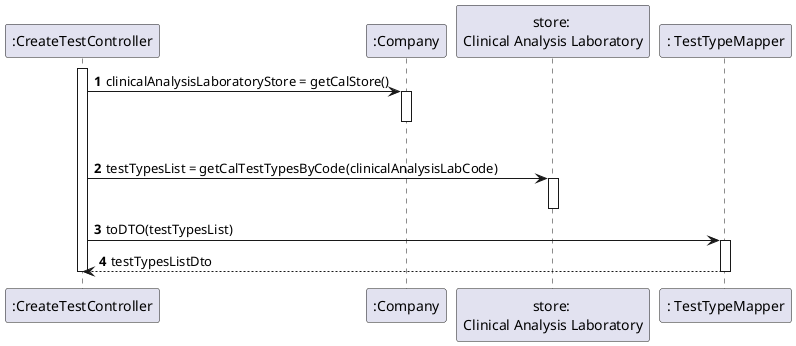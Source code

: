 @startuml
'https://plantuml.com/sequence-diagram
autonumber

participant ":CreateTestController" as CTRL
participant ":Company" as PLAT
participant "store: \nClinical Analysis Laboratory" as CALSTORE
participant ": TestTypeMapper" as TT_MAPPER

activate CTRL
CTRL -> PLAT : clinicalAnalysisLaboratoryStore = getCalStore()
activate PLAT
|||
deactivate PLAT


CTRL -> CALSTORE : testTypesList = getCalTestTypesByCode(clinicalAnalysisLabCode)
activate CALSTORE
deactivate CALSTORE

CTRL -> TT_MAPPER : toDTO(testTypesList)
activate TT_MAPPER

CTRL<-- TT_MAPPER : testTypesListDto
deactivate TT_MAPPER
deactivate CTRL

@enduml